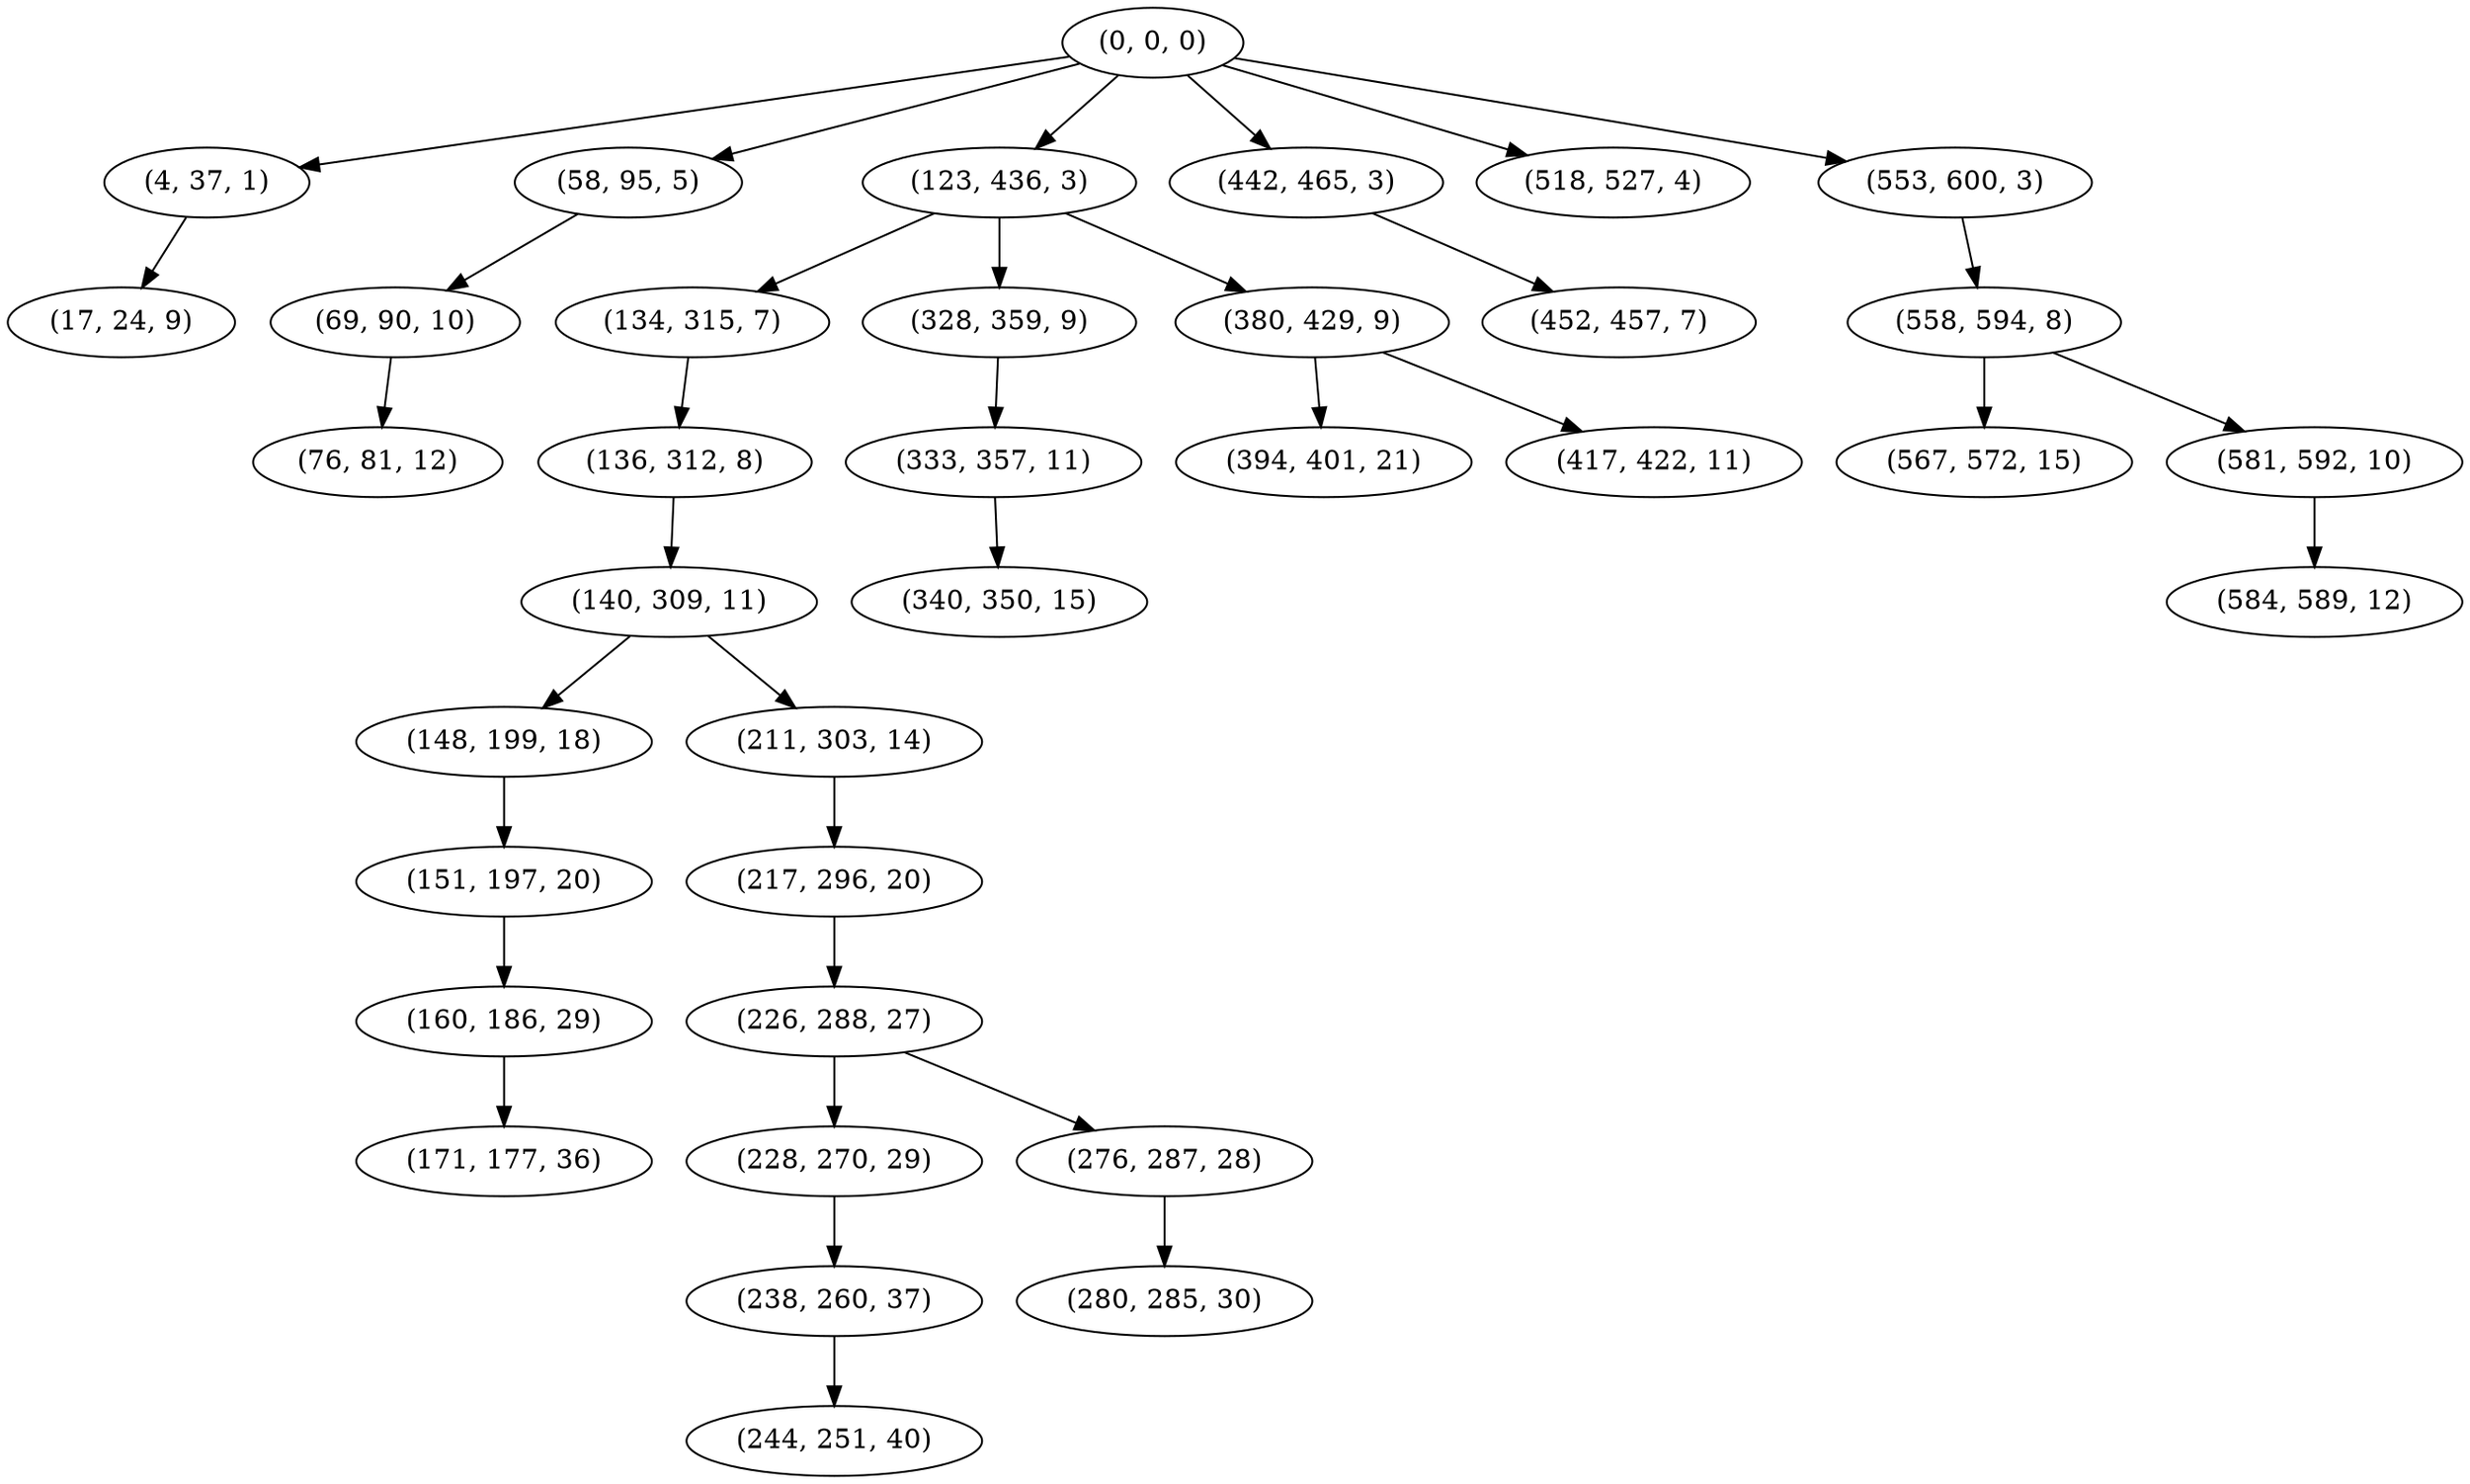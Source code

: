 digraph tree {
    "(0, 0, 0)";
    "(4, 37, 1)";
    "(17, 24, 9)";
    "(58, 95, 5)";
    "(69, 90, 10)";
    "(76, 81, 12)";
    "(123, 436, 3)";
    "(134, 315, 7)";
    "(136, 312, 8)";
    "(140, 309, 11)";
    "(148, 199, 18)";
    "(151, 197, 20)";
    "(160, 186, 29)";
    "(171, 177, 36)";
    "(211, 303, 14)";
    "(217, 296, 20)";
    "(226, 288, 27)";
    "(228, 270, 29)";
    "(238, 260, 37)";
    "(244, 251, 40)";
    "(276, 287, 28)";
    "(280, 285, 30)";
    "(328, 359, 9)";
    "(333, 357, 11)";
    "(340, 350, 15)";
    "(380, 429, 9)";
    "(394, 401, 21)";
    "(417, 422, 11)";
    "(442, 465, 3)";
    "(452, 457, 7)";
    "(518, 527, 4)";
    "(553, 600, 3)";
    "(558, 594, 8)";
    "(567, 572, 15)";
    "(581, 592, 10)";
    "(584, 589, 12)";
    "(0, 0, 0)" -> "(4, 37, 1)";
    "(0, 0, 0)" -> "(58, 95, 5)";
    "(0, 0, 0)" -> "(123, 436, 3)";
    "(0, 0, 0)" -> "(442, 465, 3)";
    "(0, 0, 0)" -> "(518, 527, 4)";
    "(0, 0, 0)" -> "(553, 600, 3)";
    "(4, 37, 1)" -> "(17, 24, 9)";
    "(58, 95, 5)" -> "(69, 90, 10)";
    "(69, 90, 10)" -> "(76, 81, 12)";
    "(123, 436, 3)" -> "(134, 315, 7)";
    "(123, 436, 3)" -> "(328, 359, 9)";
    "(123, 436, 3)" -> "(380, 429, 9)";
    "(134, 315, 7)" -> "(136, 312, 8)";
    "(136, 312, 8)" -> "(140, 309, 11)";
    "(140, 309, 11)" -> "(148, 199, 18)";
    "(140, 309, 11)" -> "(211, 303, 14)";
    "(148, 199, 18)" -> "(151, 197, 20)";
    "(151, 197, 20)" -> "(160, 186, 29)";
    "(160, 186, 29)" -> "(171, 177, 36)";
    "(211, 303, 14)" -> "(217, 296, 20)";
    "(217, 296, 20)" -> "(226, 288, 27)";
    "(226, 288, 27)" -> "(228, 270, 29)";
    "(226, 288, 27)" -> "(276, 287, 28)";
    "(228, 270, 29)" -> "(238, 260, 37)";
    "(238, 260, 37)" -> "(244, 251, 40)";
    "(276, 287, 28)" -> "(280, 285, 30)";
    "(328, 359, 9)" -> "(333, 357, 11)";
    "(333, 357, 11)" -> "(340, 350, 15)";
    "(380, 429, 9)" -> "(394, 401, 21)";
    "(380, 429, 9)" -> "(417, 422, 11)";
    "(442, 465, 3)" -> "(452, 457, 7)";
    "(553, 600, 3)" -> "(558, 594, 8)";
    "(558, 594, 8)" -> "(567, 572, 15)";
    "(558, 594, 8)" -> "(581, 592, 10)";
    "(581, 592, 10)" -> "(584, 589, 12)";
}

